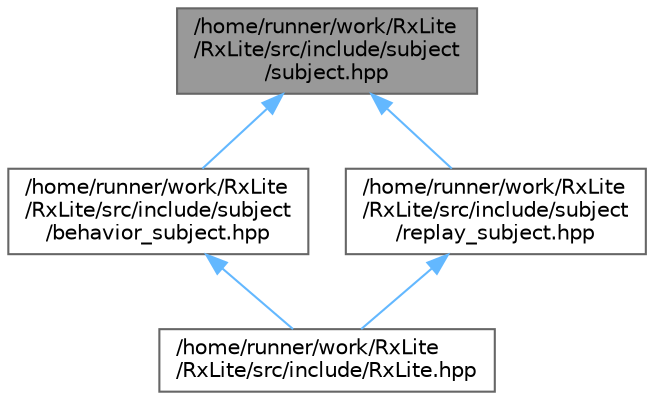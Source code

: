 digraph "/home/runner/work/RxLite/RxLite/src/include/subject/subject.hpp"
{
 // LATEX_PDF_SIZE
  bgcolor="transparent";
  edge [fontname=Helvetica,fontsize=10,labelfontname=Helvetica,labelfontsize=10];
  node [fontname=Helvetica,fontsize=10,shape=box,height=0.2,width=0.4];
  Node1 [id="Node000001",label="/home/runner/work/RxLite\l/RxLite/src/include/subject\l/subject.hpp",height=0.2,width=0.4,color="gray40", fillcolor="grey60", style="filled", fontcolor="black",tooltip=" "];
  Node1 -> Node2 [id="edge1_Node000001_Node000002",dir="back",color="steelblue1",style="solid",tooltip=" "];
  Node2 [id="Node000002",label="/home/runner/work/RxLite\l/RxLite/src/include/subject\l/behavior_subject.hpp",height=0.2,width=0.4,color="grey40", fillcolor="white", style="filled",URL="$behavior__subject_8hpp.html",tooltip=" "];
  Node2 -> Node3 [id="edge2_Node000002_Node000003",dir="back",color="steelblue1",style="solid",tooltip=" "];
  Node3 [id="Node000003",label="/home/runner/work/RxLite\l/RxLite/src/include/RxLite.hpp",height=0.2,width=0.4,color="grey40", fillcolor="white", style="filled",URL="$RxLite_8hpp.html",tooltip=" "];
  Node1 -> Node4 [id="edge3_Node000001_Node000004",dir="back",color="steelblue1",style="solid",tooltip=" "];
  Node4 [id="Node000004",label="/home/runner/work/RxLite\l/RxLite/src/include/subject\l/replay_subject.hpp",height=0.2,width=0.4,color="grey40", fillcolor="white", style="filled",URL="$replay__subject_8hpp.html",tooltip=" "];
  Node4 -> Node3 [id="edge4_Node000004_Node000003",dir="back",color="steelblue1",style="solid",tooltip=" "];
}
